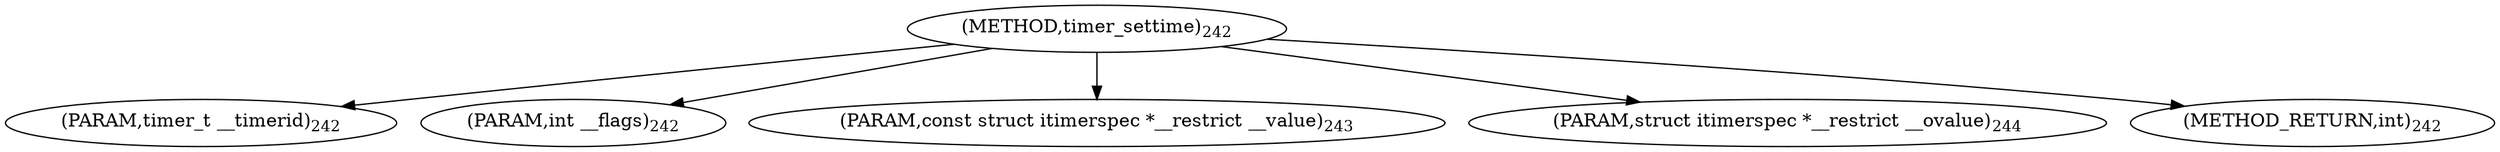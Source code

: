 digraph "timer_settime" {  
"8006" [label = <(METHOD,timer_settime)<SUB>242</SUB>> ]
"8007" [label = <(PARAM,timer_t __timerid)<SUB>242</SUB>> ]
"8008" [label = <(PARAM,int __flags)<SUB>242</SUB>> ]
"8009" [label = <(PARAM,const struct itimerspec *__restrict __value)<SUB>243</SUB>> ]
"8010" [label = <(PARAM,struct itimerspec *__restrict __ovalue)<SUB>244</SUB>> ]
"8011" [label = <(METHOD_RETURN,int)<SUB>242</SUB>> ]
  "8006" -> "8007" 
  "8006" -> "8008" 
  "8006" -> "8009" 
  "8006" -> "8010" 
  "8006" -> "8011" 
}
